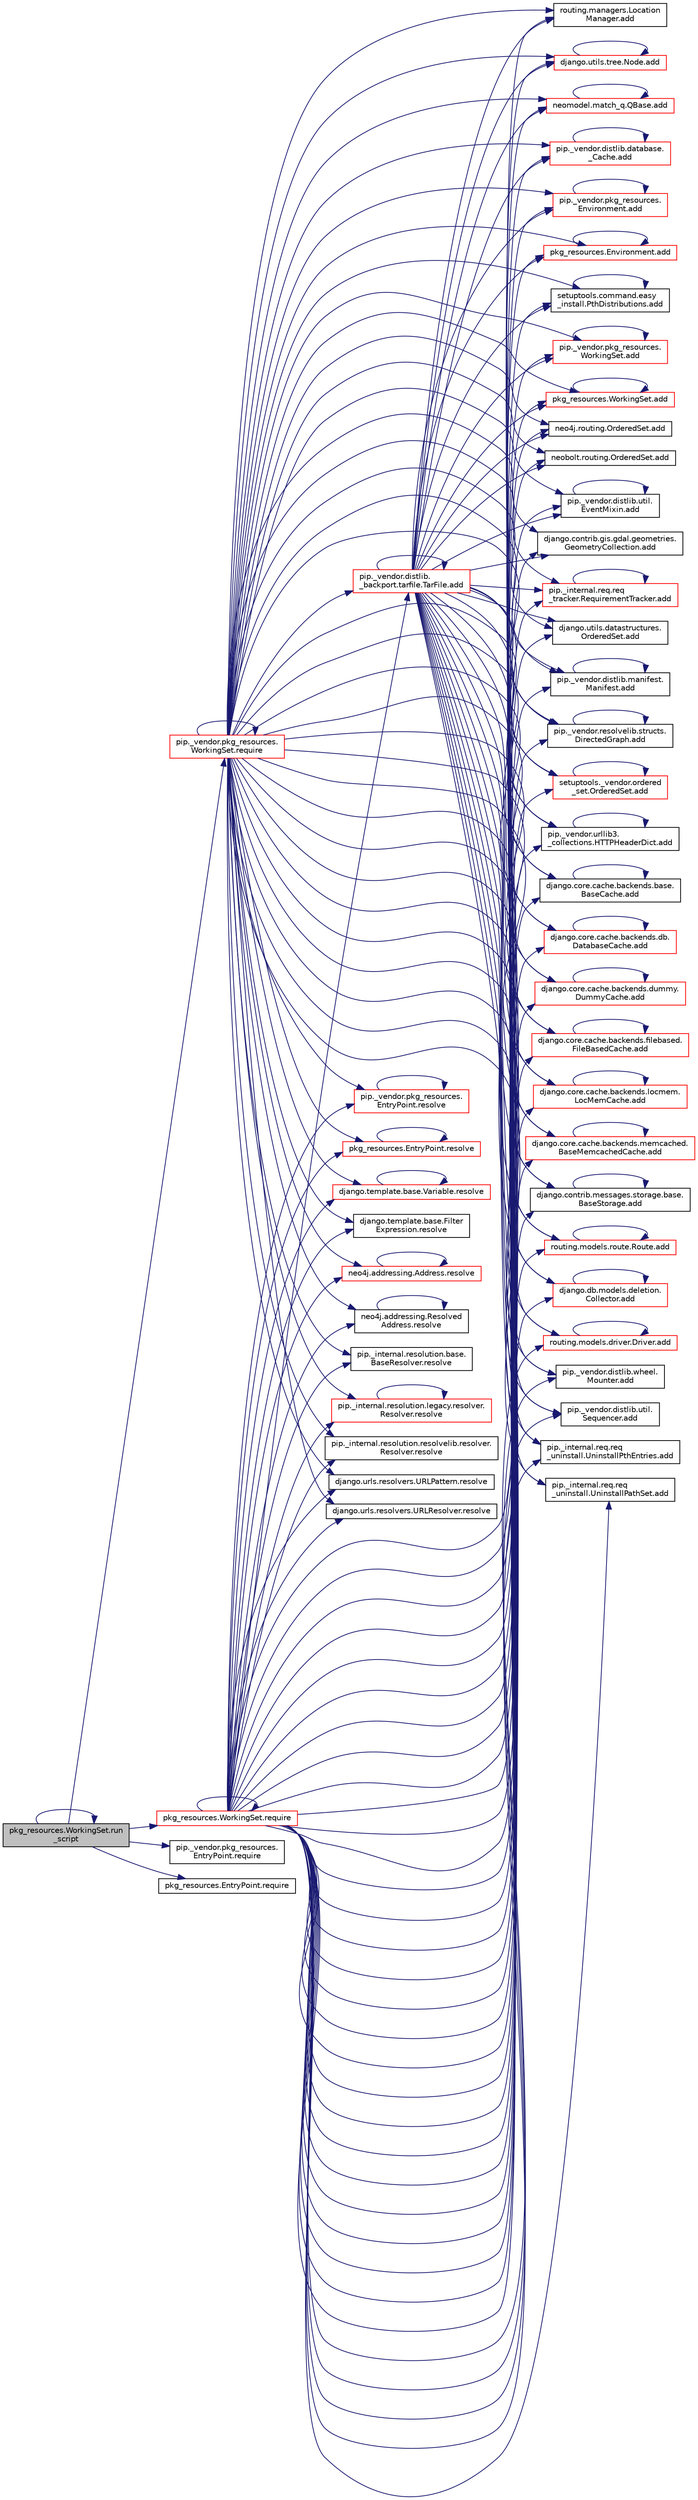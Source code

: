 digraph "pkg_resources.WorkingSet.run_script"
{
 // LATEX_PDF_SIZE
  edge [fontname="Helvetica",fontsize="10",labelfontname="Helvetica",labelfontsize="10"];
  node [fontname="Helvetica",fontsize="10",shape=record];
  rankdir="LR";
  Node1 [label="pkg_resources.WorkingSet.run\l_script",height=0.2,width=0.4,color="black", fillcolor="grey75", style="filled", fontcolor="black",tooltip=" "];
  Node1 -> Node2 [color="midnightblue",fontsize="10",style="solid",fontname="Helvetica"];
  Node2 [label="pip._vendor.pkg_resources.\lWorkingSet.require",height=0.2,width=0.4,color="red", fillcolor="white", style="filled",URL="$da/d4f/classpip_1_1__vendor_1_1pkg__resources_1_1_working_set.html#a3e06498f30579d47e25fffe036206a80",tooltip=" "];
  Node2 -> Node3 [color="midnightblue",fontsize="10",style="solid",fontname="Helvetica"];
  Node3 [label="routing.managers.Location\lManager.add",height=0.2,width=0.4,color="black", fillcolor="white", style="filled",URL="$d4/d05/classrouting_1_1managers_1_1_location_manager.html#a0e379ba61e042a6233a6a213622126f8",tooltip=" "];
  Node2 -> Node4 [color="midnightblue",fontsize="10",style="solid",fontname="Helvetica"];
  Node4 [label="django.utils.tree.Node.add",height=0.2,width=0.4,color="red", fillcolor="white", style="filled",URL="$d3/d76/classdjango_1_1utils_1_1tree_1_1_node.html#ae1010ad26ddf8dc21be829eacb2914c6",tooltip=" "];
  Node4 -> Node4 [color="midnightblue",fontsize="10",style="solid",fontname="Helvetica"];
  Node2 -> Node7 [color="midnightblue",fontsize="10",style="solid",fontname="Helvetica"];
  Node7 [label="neomodel.match_q.QBase.add",height=0.2,width=0.4,color="red", fillcolor="white", style="filled",URL="$de/dc8/classneomodel_1_1match__q_1_1_q_base.html#ad73a352adfb8d3f824a02307054b89e6",tooltip=" "];
  Node7 -> Node7 [color="midnightblue",fontsize="10",style="solid",fontname="Helvetica"];
  Node2 -> Node8 [color="midnightblue",fontsize="10",style="solid",fontname="Helvetica"];
  Node8 [label="pip._vendor.distlib.database.\l_Cache.add",height=0.2,width=0.4,color="red", fillcolor="white", style="filled",URL="$d8/dcd/classpip_1_1__vendor_1_1distlib_1_1database_1_1___cache.html#a98296c2e1af8395fc035df3fdfc400fc",tooltip=" "];
  Node8 -> Node8 [color="midnightblue",fontsize="10",style="solid",fontname="Helvetica"];
  Node2 -> Node115 [color="midnightblue",fontsize="10",style="solid",fontname="Helvetica"];
  Node115 [label="pip._vendor.pkg_resources.\lEnvironment.add",height=0.2,width=0.4,color="red", fillcolor="white", style="filled",URL="$de/d79/classpip_1_1__vendor_1_1pkg__resources_1_1_environment.html#a81284f46d9fa7b21a5f9a4e710fe80cf",tooltip=" "];
  Node115 -> Node115 [color="midnightblue",fontsize="10",style="solid",fontname="Helvetica"];
  Node2 -> Node121 [color="midnightblue",fontsize="10",style="solid",fontname="Helvetica"];
  Node121 [label="pkg_resources.Environment.add",height=0.2,width=0.4,color="red", fillcolor="white", style="filled",URL="$dd/d81/classpkg__resources_1_1_environment.html#a0ba8999abdb4cbc7a1965766560197fc",tooltip=" "];
  Node121 -> Node121 [color="midnightblue",fontsize="10",style="solid",fontname="Helvetica"];
  Node2 -> Node122 [color="midnightblue",fontsize="10",style="solid",fontname="Helvetica"];
  Node122 [label="setuptools.command.easy\l_install.PthDistributions.add",height=0.2,width=0.4,color="black", fillcolor="white", style="filled",URL="$d2/d49/classsetuptools_1_1command_1_1easy__install_1_1_pth_distributions.html#a9225a5df3c1a4af13a45aa4d92e83cbf",tooltip=" "];
  Node122 -> Node122 [color="midnightblue",fontsize="10",style="solid",fontname="Helvetica"];
  Node2 -> Node123 [color="midnightblue",fontsize="10",style="solid",fontname="Helvetica"];
  Node123 [label="pip._vendor.pkg_resources.\lWorkingSet.add",height=0.2,width=0.4,color="red", fillcolor="white", style="filled",URL="$da/d4f/classpip_1_1__vendor_1_1pkg__resources_1_1_working_set.html#a721315d2a4a0a3ead71bf8d1b83261ce",tooltip=" "];
  Node123 -> Node123 [color="midnightblue",fontsize="10",style="solid",fontname="Helvetica"];
  Node2 -> Node126 [color="midnightblue",fontsize="10",style="solid",fontname="Helvetica"];
  Node126 [label="pkg_resources.WorkingSet.add",height=0.2,width=0.4,color="red", fillcolor="white", style="filled",URL="$d5/d96/classpkg__resources_1_1_working_set.html#ab12bd19b39a01d6013544ab543401a16",tooltip=" "];
  Node126 -> Node126 [color="midnightblue",fontsize="10",style="solid",fontname="Helvetica"];
  Node2 -> Node127 [color="midnightblue",fontsize="10",style="solid",fontname="Helvetica"];
  Node127 [label="neo4j.routing.OrderedSet.add",height=0.2,width=0.4,color="black", fillcolor="white", style="filled",URL="$da/d21/classneo4j_1_1routing_1_1_ordered_set.html#afe936373bcfa8bfbc9393f93c2412ec3",tooltip=" "];
  Node2 -> Node128 [color="midnightblue",fontsize="10",style="solid",fontname="Helvetica"];
  Node128 [label="neobolt.routing.OrderedSet.add",height=0.2,width=0.4,color="black", fillcolor="white", style="filled",URL="$de/d18/classneobolt_1_1routing_1_1_ordered_set.html#aab9d20be2357ea7f0a95de4b0e0ee03f",tooltip=" "];
  Node2 -> Node129 [color="midnightblue",fontsize="10",style="solid",fontname="Helvetica"];
  Node129 [label="pip._vendor.distlib.util.\lEventMixin.add",height=0.2,width=0.4,color="black", fillcolor="white", style="filled",URL="$d8/d44/classpip_1_1__vendor_1_1distlib_1_1util_1_1_event_mixin.html#a59395574411aaf4383687b2d5b0b9acd",tooltip=" "];
  Node129 -> Node129 [color="midnightblue",fontsize="10",style="solid",fontname="Helvetica"];
  Node2 -> Node130 [color="midnightblue",fontsize="10",style="solid",fontname="Helvetica"];
  Node130 [label="django.contrib.gis.gdal.geometries.\lGeometryCollection.add",height=0.2,width=0.4,color="black", fillcolor="white", style="filled",URL="$d3/d4a/classdjango_1_1contrib_1_1gis_1_1gdal_1_1geometries_1_1_geometry_collection.html#a91315ad82c5f1b0bbbeff54452af8fc0",tooltip=" "];
  Node2 -> Node131 [color="midnightblue",fontsize="10",style="solid",fontname="Helvetica"];
  Node131 [label="pip._internal.req.req\l_tracker.RequirementTracker.add",height=0.2,width=0.4,color="red", fillcolor="white", style="filled",URL="$da/d8b/classpip_1_1__internal_1_1req_1_1req__tracker_1_1_requirement_tracker.html#a4df47a583509cf0796bfdb2f9f7eac50",tooltip=" "];
  Node131 -> Node131 [color="midnightblue",fontsize="10",style="solid",fontname="Helvetica"];
  Node2 -> Node133 [color="midnightblue",fontsize="10",style="solid",fontname="Helvetica"];
  Node133 [label="django.utils.datastructures.\lOrderedSet.add",height=0.2,width=0.4,color="black", fillcolor="white", style="filled",URL="$df/d5d/classdjango_1_1utils_1_1datastructures_1_1_ordered_set.html#a3ad74fccaf1a0e2c616fba79fa20151a",tooltip=" "];
  Node2 -> Node134 [color="midnightblue",fontsize="10",style="solid",fontname="Helvetica"];
  Node134 [label="pip._vendor.distlib.manifest.\lManifest.add",height=0.2,width=0.4,color="black", fillcolor="white", style="filled",URL="$d2/d05/classpip_1_1__vendor_1_1distlib_1_1manifest_1_1_manifest.html#adb54bd095e16a9e59e0e674bd4808dad",tooltip=" "];
  Node134 -> Node134 [color="midnightblue",fontsize="10",style="solid",fontname="Helvetica"];
  Node2 -> Node135 [color="midnightblue",fontsize="10",style="solid",fontname="Helvetica"];
  Node135 [label="pip._vendor.resolvelib.structs.\lDirectedGraph.add",height=0.2,width=0.4,color="black", fillcolor="white", style="filled",URL="$df/de0/classpip_1_1__vendor_1_1resolvelib_1_1structs_1_1_directed_graph.html#a265181f1e6893b0836a8f01b10ac3a62",tooltip=" "];
  Node135 -> Node135 [color="midnightblue",fontsize="10",style="solid",fontname="Helvetica"];
  Node2 -> Node136 [color="midnightblue",fontsize="10",style="solid",fontname="Helvetica"];
  Node136 [label="setuptools._vendor.ordered\l_set.OrderedSet.add",height=0.2,width=0.4,color="red", fillcolor="white", style="filled",URL="$d0/d40/classsetuptools_1_1__vendor_1_1ordered__set_1_1_ordered_set.html#af53bf94a4162a3a93f25d7ccbe8bb7a2",tooltip=" "];
  Node136 -> Node136 [color="midnightblue",fontsize="10",style="solid",fontname="Helvetica"];
  Node2 -> Node476 [color="midnightblue",fontsize="10",style="solid",fontname="Helvetica"];
  Node476 [label="pip._vendor.urllib3.\l_collections.HTTPHeaderDict.add",height=0.2,width=0.4,color="black", fillcolor="white", style="filled",URL="$d8/dc7/classpip_1_1__vendor_1_1urllib3_1_1__collections_1_1_h_t_t_p_header_dict.html#a935f3bc67583fcae60019eb5faa0bcb1",tooltip=" "];
  Node476 -> Node476 [color="midnightblue",fontsize="10",style="solid",fontname="Helvetica"];
  Node2 -> Node477 [color="midnightblue",fontsize="10",style="solid",fontname="Helvetica"];
  Node477 [label="django.core.cache.backends.base.\lBaseCache.add",height=0.2,width=0.4,color="black", fillcolor="white", style="filled",URL="$d0/d87/classdjango_1_1core_1_1cache_1_1backends_1_1base_1_1_base_cache.html#a679d245e061f2a0d85d12504c857b935",tooltip=" "];
  Node477 -> Node477 [color="midnightblue",fontsize="10",style="solid",fontname="Helvetica"];
  Node2 -> Node478 [color="midnightblue",fontsize="10",style="solid",fontname="Helvetica"];
  Node478 [label="django.core.cache.backends.db.\lDatabaseCache.add",height=0.2,width=0.4,color="red", fillcolor="white", style="filled",URL="$d7/dcb/classdjango_1_1core_1_1cache_1_1backends_1_1db_1_1_database_cache.html#ae245db38b54f728e450264e5701c6b52",tooltip=" "];
  Node478 -> Node478 [color="midnightblue",fontsize="10",style="solid",fontname="Helvetica"];
  Node2 -> Node479 [color="midnightblue",fontsize="10",style="solid",fontname="Helvetica"];
  Node479 [label="django.core.cache.backends.dummy.\lDummyCache.add",height=0.2,width=0.4,color="red", fillcolor="white", style="filled",URL="$d6/db9/classdjango_1_1core_1_1cache_1_1backends_1_1dummy_1_1_dummy_cache.html#a01b7633a8c2530f33d4bb79fed4425dd",tooltip=" "];
  Node479 -> Node479 [color="midnightblue",fontsize="10",style="solid",fontname="Helvetica"];
  Node2 -> Node480 [color="midnightblue",fontsize="10",style="solid",fontname="Helvetica"];
  Node480 [label="django.core.cache.backends.filebased.\lFileBasedCache.add",height=0.2,width=0.4,color="red", fillcolor="white", style="filled",URL="$df/d01/classdjango_1_1core_1_1cache_1_1backends_1_1filebased_1_1_file_based_cache.html#a7f0e943dd6ee88a23c32829de3cc0325",tooltip=" "];
  Node480 -> Node480 [color="midnightblue",fontsize="10",style="solid",fontname="Helvetica"];
  Node2 -> Node2791 [color="midnightblue",fontsize="10",style="solid",fontname="Helvetica"];
  Node2791 [label="django.core.cache.backends.locmem.\lLocMemCache.add",height=0.2,width=0.4,color="red", fillcolor="white", style="filled",URL="$de/d7d/classdjango_1_1core_1_1cache_1_1backends_1_1locmem_1_1_loc_mem_cache.html#ab05195df25c098785f41338732f157ec",tooltip=" "];
  Node2791 -> Node2791 [color="midnightblue",fontsize="10",style="solid",fontname="Helvetica"];
  Node2 -> Node2792 [color="midnightblue",fontsize="10",style="solid",fontname="Helvetica"];
  Node2792 [label="django.core.cache.backends.memcached.\lBaseMemcachedCache.add",height=0.2,width=0.4,color="red", fillcolor="white", style="filled",URL="$d3/d36/classdjango_1_1core_1_1cache_1_1backends_1_1memcached_1_1_base_memcached_cache.html#a90346e1cd24f09ee4cb5e97be36a2419",tooltip=" "];
  Node2792 -> Node2792 [color="midnightblue",fontsize="10",style="solid",fontname="Helvetica"];
  Node2 -> Node2793 [color="midnightblue",fontsize="10",style="solid",fontname="Helvetica"];
  Node2793 [label="django.contrib.messages.storage.base.\lBaseStorage.add",height=0.2,width=0.4,color="black", fillcolor="white", style="filled",URL="$dc/dc3/classdjango_1_1contrib_1_1messages_1_1storage_1_1base_1_1_base_storage.html#aa2e55d80cb65abddd84d34025f2cb417",tooltip=" "];
  Node2793 -> Node2793 [color="midnightblue",fontsize="10",style="solid",fontname="Helvetica"];
  Node2 -> Node2794 [color="midnightblue",fontsize="10",style="solid",fontname="Helvetica"];
  Node2794 [label="routing.models.route.Route.add",height=0.2,width=0.4,color="red", fillcolor="white", style="filled",URL="$db/dfb/classrouting_1_1models_1_1route_1_1_route.html#a97840f5aedec5f8e9b9695af213ed01c",tooltip=" "];
  Node2794 -> Node2794 [color="midnightblue",fontsize="10",style="solid",fontname="Helvetica"];
  Node2 -> Node2800 [color="midnightblue",fontsize="10",style="solid",fontname="Helvetica"];
  Node2800 [label="pip._vendor.distlib.\l_backport.tarfile.TarFile.add",height=0.2,width=0.4,color="red", fillcolor="white", style="filled",URL="$d7/d1d/classpip_1_1__vendor_1_1distlib_1_1__backport_1_1tarfile_1_1_tar_file.html#a79067a66314d66032cb43144c54355a2",tooltip=" "];
  Node2800 -> Node3 [color="midnightblue",fontsize="10",style="solid",fontname="Helvetica"];
  Node2800 -> Node4 [color="midnightblue",fontsize="10",style="solid",fontname="Helvetica"];
  Node2800 -> Node7 [color="midnightblue",fontsize="10",style="solid",fontname="Helvetica"];
  Node2800 -> Node8 [color="midnightblue",fontsize="10",style="solid",fontname="Helvetica"];
  Node2800 -> Node115 [color="midnightblue",fontsize="10",style="solid",fontname="Helvetica"];
  Node2800 -> Node121 [color="midnightblue",fontsize="10",style="solid",fontname="Helvetica"];
  Node2800 -> Node122 [color="midnightblue",fontsize="10",style="solid",fontname="Helvetica"];
  Node2800 -> Node123 [color="midnightblue",fontsize="10",style="solid",fontname="Helvetica"];
  Node2800 -> Node126 [color="midnightblue",fontsize="10",style="solid",fontname="Helvetica"];
  Node2800 -> Node127 [color="midnightblue",fontsize="10",style="solid",fontname="Helvetica"];
  Node2800 -> Node128 [color="midnightblue",fontsize="10",style="solid",fontname="Helvetica"];
  Node2800 -> Node129 [color="midnightblue",fontsize="10",style="solid",fontname="Helvetica"];
  Node2800 -> Node130 [color="midnightblue",fontsize="10",style="solid",fontname="Helvetica"];
  Node2800 -> Node131 [color="midnightblue",fontsize="10",style="solid",fontname="Helvetica"];
  Node2800 -> Node133 [color="midnightblue",fontsize="10",style="solid",fontname="Helvetica"];
  Node2800 -> Node134 [color="midnightblue",fontsize="10",style="solid",fontname="Helvetica"];
  Node2800 -> Node135 [color="midnightblue",fontsize="10",style="solid",fontname="Helvetica"];
  Node2800 -> Node136 [color="midnightblue",fontsize="10",style="solid",fontname="Helvetica"];
  Node2800 -> Node476 [color="midnightblue",fontsize="10",style="solid",fontname="Helvetica"];
  Node2800 -> Node477 [color="midnightblue",fontsize="10",style="solid",fontname="Helvetica"];
  Node2800 -> Node478 [color="midnightblue",fontsize="10",style="solid",fontname="Helvetica"];
  Node2800 -> Node479 [color="midnightblue",fontsize="10",style="solid",fontname="Helvetica"];
  Node2800 -> Node480 [color="midnightblue",fontsize="10",style="solid",fontname="Helvetica"];
  Node2800 -> Node2791 [color="midnightblue",fontsize="10",style="solid",fontname="Helvetica"];
  Node2800 -> Node2792 [color="midnightblue",fontsize="10",style="solid",fontname="Helvetica"];
  Node2800 -> Node2793 [color="midnightblue",fontsize="10",style="solid",fontname="Helvetica"];
  Node2800 -> Node2794 [color="midnightblue",fontsize="10",style="solid",fontname="Helvetica"];
  Node2800 -> Node2800 [color="midnightblue",fontsize="10",style="solid",fontname="Helvetica"];
  Node2800 -> Node2690 [color="midnightblue",fontsize="10",style="solid",fontname="Helvetica"];
  Node2690 [label="django.db.models.deletion.\lCollector.add",height=0.2,width=0.4,color="red", fillcolor="white", style="filled",URL="$d8/dc4/classdjango_1_1db_1_1models_1_1deletion_1_1_collector.html#a2e66eee1ed9ec529113eef52ba355012",tooltip=" "];
  Node2690 -> Node2690 [color="midnightblue",fontsize="10",style="solid",fontname="Helvetica"];
  Node2800 -> Node2802 [color="midnightblue",fontsize="10",style="solid",fontname="Helvetica"];
  Node2802 [label="routing.models.driver.Driver.add",height=0.2,width=0.4,color="red", fillcolor="white", style="filled",URL="$d7/d2c/classrouting_1_1models_1_1driver_1_1_driver.html#a0e48eeca99a80e35e50d37d403abf1aa",tooltip=" "];
  Node2802 -> Node2802 [color="midnightblue",fontsize="10",style="solid",fontname="Helvetica"];
  Node2800 -> Node3405 [color="midnightblue",fontsize="10",style="solid",fontname="Helvetica"];
  Node3405 [label="pip._vendor.distlib.wheel.\lMounter.add",height=0.2,width=0.4,color="black", fillcolor="white", style="filled",URL="$df/dac/classpip_1_1__vendor_1_1distlib_1_1wheel_1_1_mounter.html#ac9bb94a1cb0d08a857ec40c605a94b63",tooltip=" "];
  Node2800 -> Node3406 [color="midnightblue",fontsize="10",style="solid",fontname="Helvetica"];
  Node3406 [label="pip._vendor.distlib.util.\lSequencer.add",height=0.2,width=0.4,color="black", fillcolor="white", style="filled",URL="$d4/d7c/classpip_1_1__vendor_1_1distlib_1_1util_1_1_sequencer.html#a233a50f436076c741b223f7fe801f53e",tooltip=" "];
  Node2800 -> Node3407 [color="midnightblue",fontsize="10",style="solid",fontname="Helvetica"];
  Node3407 [label="pip._internal.req.req\l_uninstall.UninstallPthEntries.add",height=0.2,width=0.4,color="black", fillcolor="white", style="filled",URL="$d2/d2a/classpip_1_1__internal_1_1req_1_1req__uninstall_1_1_uninstall_pth_entries.html#a546056a6e92dc6cb8ce9606ec9f1b5a4",tooltip=" "];
  Node2800 -> Node3408 [color="midnightblue",fontsize="10",style="solid",fontname="Helvetica"];
  Node3408 [label="pip._internal.req.req\l_uninstall.UninstallPathSet.add",height=0.2,width=0.4,color="black", fillcolor="white", style="filled",URL="$d9/d6e/classpip_1_1__internal_1_1req_1_1req__uninstall_1_1_uninstall_path_set.html#ad34a919f45b9c89e6b0d59ec0d24ba4c",tooltip=" "];
  Node2 -> Node2690 [color="midnightblue",fontsize="10",style="solid",fontname="Helvetica"];
  Node2 -> Node2802 [color="midnightblue",fontsize="10",style="solid",fontname="Helvetica"];
  Node2 -> Node3405 [color="midnightblue",fontsize="10",style="solid",fontname="Helvetica"];
  Node2 -> Node3406 [color="midnightblue",fontsize="10",style="solid",fontname="Helvetica"];
  Node2 -> Node3407 [color="midnightblue",fontsize="10",style="solid",fontname="Helvetica"];
  Node2 -> Node3408 [color="midnightblue",fontsize="10",style="solid",fontname="Helvetica"];
  Node2 -> Node2 [color="midnightblue",fontsize="10",style="solid",fontname="Helvetica"];
  Node2 -> Node5533 [color="midnightblue",fontsize="10",style="solid",fontname="Helvetica"];
  Node5533 [label="pip._vendor.pkg_resources.\lEntryPoint.resolve",height=0.2,width=0.4,color="red", fillcolor="white", style="filled",URL="$dc/d51/classpip_1_1__vendor_1_1pkg__resources_1_1_entry_point.html#a2d3a69e49b7173249cc45c746af895d9",tooltip=" "];
  Node5533 -> Node5533 [color="midnightblue",fontsize="10",style="solid",fontname="Helvetica"];
  Node2 -> Node5534 [color="midnightblue",fontsize="10",style="solid",fontname="Helvetica"];
  Node5534 [label="pkg_resources.EntryPoint.resolve",height=0.2,width=0.4,color="red", fillcolor="white", style="filled",URL="$de/dfa/classpkg__resources_1_1_entry_point.html#a8c0fa0efa7012aab6b5711f0932bac9a",tooltip=" "];
  Node5534 -> Node5534 [color="midnightblue",fontsize="10",style="solid",fontname="Helvetica"];
  Node2 -> Node5535 [color="midnightblue",fontsize="10",style="solid",fontname="Helvetica"];
  Node5535 [label="django.template.base.Variable.resolve",height=0.2,width=0.4,color="red", fillcolor="white", style="filled",URL="$d8/dfe/classdjango_1_1template_1_1base_1_1_variable.html#a8cea146385045c54636dda614f6803ed",tooltip=" "];
  Node5535 -> Node5535 [color="midnightblue",fontsize="10",style="solid",fontname="Helvetica"];
  Node2 -> Node5539 [color="midnightblue",fontsize="10",style="solid",fontname="Helvetica"];
  Node5539 [label="django.template.base.Filter\lExpression.resolve",height=0.2,width=0.4,color="black", fillcolor="white", style="filled",URL="$d8/dcb/classdjango_1_1template_1_1base_1_1_filter_expression.html#a6684c886d90853c739bad98e6a771771",tooltip=" "];
  Node2 -> Node5540 [color="midnightblue",fontsize="10",style="solid",fontname="Helvetica"];
  Node5540 [label="neo4j.addressing.Address.resolve",height=0.2,width=0.4,color="red", fillcolor="white", style="filled",URL="$dd/da4/classneo4j_1_1addressing_1_1_address.html#a993a899ac3d7360cac742bfadc278902",tooltip=" "];
  Node5540 -> Node5540 [color="midnightblue",fontsize="10",style="solid",fontname="Helvetica"];
  Node2 -> Node5542 [color="midnightblue",fontsize="10",style="solid",fontname="Helvetica"];
  Node5542 [label="neo4j.addressing.Resolved\lAddress.resolve",height=0.2,width=0.4,color="black", fillcolor="white", style="filled",URL="$db/ddf/classneo4j_1_1addressing_1_1_resolved_address.html#a7468b0fdf98fb09bbfc83a696be3ff90",tooltip=" "];
  Node5542 -> Node5542 [color="midnightblue",fontsize="10",style="solid",fontname="Helvetica"];
  Node2 -> Node5543 [color="midnightblue",fontsize="10",style="solid",fontname="Helvetica"];
  Node5543 [label="pip._internal.resolution.base.\lBaseResolver.resolve",height=0.2,width=0.4,color="black", fillcolor="white", style="filled",URL="$da/d7d/classpip_1_1__internal_1_1resolution_1_1base_1_1_base_resolver.html#a6543e273c7e6dca0ae95a5c3f3792d64",tooltip=" "];
  Node2 -> Node5544 [color="midnightblue",fontsize="10",style="solid",fontname="Helvetica"];
  Node5544 [label="pip._internal.resolution.legacy.resolver.\lResolver.resolve",height=0.2,width=0.4,color="red", fillcolor="white", style="filled",URL="$db/d5b/classpip_1_1__internal_1_1resolution_1_1legacy_1_1resolver_1_1_resolver.html#ab3d8e771687f08dc1861a9acdc60b9ee",tooltip=" "];
  Node5544 -> Node5544 [color="midnightblue",fontsize="10",style="solid",fontname="Helvetica"];
  Node2 -> Node5553 [color="midnightblue",fontsize="10",style="solid",fontname="Helvetica"];
  Node5553 [label="pip._internal.resolution.resolvelib.resolver.\lResolver.resolve",height=0.2,width=0.4,color="black", fillcolor="white", style="filled",URL="$dc/de9/classpip_1_1__internal_1_1resolution_1_1resolvelib_1_1resolver_1_1_resolver.html#adaeb803ba5f61621f03122bb37856c9a",tooltip=" "];
  Node2 -> Node5554 [color="midnightblue",fontsize="10",style="solid",fontname="Helvetica"];
  Node5554 [label="django.urls.resolvers.URLPattern.resolve",height=0.2,width=0.4,color="black", fillcolor="white", style="filled",URL="$d2/de6/classdjango_1_1urls_1_1resolvers_1_1_u_r_l_pattern.html#a196bb77e3e3c760c59d06976a0b9d268",tooltip=" "];
  Node2 -> Node5555 [color="midnightblue",fontsize="10",style="solid",fontname="Helvetica"];
  Node5555 [label="django.urls.resolvers.URLResolver.resolve",height=0.2,width=0.4,color="black", fillcolor="white", style="filled",URL="$de/d00/classdjango_1_1urls_1_1resolvers_1_1_u_r_l_resolver.html#ac5483e09475f4b86cbfc5f894e8fb1aa",tooltip=" "];
  Node1 -> Node5562 [color="midnightblue",fontsize="10",style="solid",fontname="Helvetica"];
  Node5562 [label="pkg_resources.WorkingSet.require",height=0.2,width=0.4,color="red", fillcolor="white", style="filled",URL="$d5/d96/classpkg__resources_1_1_working_set.html#a335262cb577b8fa37a8fa92cff024cf9",tooltip=" "];
  Node5562 -> Node3 [color="midnightblue",fontsize="10",style="solid",fontname="Helvetica"];
  Node5562 -> Node4 [color="midnightblue",fontsize="10",style="solid",fontname="Helvetica"];
  Node5562 -> Node7 [color="midnightblue",fontsize="10",style="solid",fontname="Helvetica"];
  Node5562 -> Node8 [color="midnightblue",fontsize="10",style="solid",fontname="Helvetica"];
  Node5562 -> Node115 [color="midnightblue",fontsize="10",style="solid",fontname="Helvetica"];
  Node5562 -> Node121 [color="midnightblue",fontsize="10",style="solid",fontname="Helvetica"];
  Node5562 -> Node122 [color="midnightblue",fontsize="10",style="solid",fontname="Helvetica"];
  Node5562 -> Node123 [color="midnightblue",fontsize="10",style="solid",fontname="Helvetica"];
  Node5562 -> Node126 [color="midnightblue",fontsize="10",style="solid",fontname="Helvetica"];
  Node5562 -> Node127 [color="midnightblue",fontsize="10",style="solid",fontname="Helvetica"];
  Node5562 -> Node128 [color="midnightblue",fontsize="10",style="solid",fontname="Helvetica"];
  Node5562 -> Node129 [color="midnightblue",fontsize="10",style="solid",fontname="Helvetica"];
  Node5562 -> Node130 [color="midnightblue",fontsize="10",style="solid",fontname="Helvetica"];
  Node5562 -> Node131 [color="midnightblue",fontsize="10",style="solid",fontname="Helvetica"];
  Node5562 -> Node133 [color="midnightblue",fontsize="10",style="solid",fontname="Helvetica"];
  Node5562 -> Node134 [color="midnightblue",fontsize="10",style="solid",fontname="Helvetica"];
  Node5562 -> Node135 [color="midnightblue",fontsize="10",style="solid",fontname="Helvetica"];
  Node5562 -> Node136 [color="midnightblue",fontsize="10",style="solid",fontname="Helvetica"];
  Node5562 -> Node476 [color="midnightblue",fontsize="10",style="solid",fontname="Helvetica"];
  Node5562 -> Node477 [color="midnightblue",fontsize="10",style="solid",fontname="Helvetica"];
  Node5562 -> Node478 [color="midnightblue",fontsize="10",style="solid",fontname="Helvetica"];
  Node5562 -> Node479 [color="midnightblue",fontsize="10",style="solid",fontname="Helvetica"];
  Node5562 -> Node480 [color="midnightblue",fontsize="10",style="solid",fontname="Helvetica"];
  Node5562 -> Node2791 [color="midnightblue",fontsize="10",style="solid",fontname="Helvetica"];
  Node5562 -> Node2792 [color="midnightblue",fontsize="10",style="solid",fontname="Helvetica"];
  Node5562 -> Node2793 [color="midnightblue",fontsize="10",style="solid",fontname="Helvetica"];
  Node5562 -> Node2794 [color="midnightblue",fontsize="10",style="solid",fontname="Helvetica"];
  Node5562 -> Node2800 [color="midnightblue",fontsize="10",style="solid",fontname="Helvetica"];
  Node5562 -> Node2690 [color="midnightblue",fontsize="10",style="solid",fontname="Helvetica"];
  Node5562 -> Node2802 [color="midnightblue",fontsize="10",style="solid",fontname="Helvetica"];
  Node5562 -> Node3405 [color="midnightblue",fontsize="10",style="solid",fontname="Helvetica"];
  Node5562 -> Node3406 [color="midnightblue",fontsize="10",style="solid",fontname="Helvetica"];
  Node5562 -> Node3407 [color="midnightblue",fontsize="10",style="solid",fontname="Helvetica"];
  Node5562 -> Node3408 [color="midnightblue",fontsize="10",style="solid",fontname="Helvetica"];
  Node5562 -> Node5562 [color="midnightblue",fontsize="10",style="solid",fontname="Helvetica"];
  Node5562 -> Node5533 [color="midnightblue",fontsize="10",style="solid",fontname="Helvetica"];
  Node5562 -> Node5534 [color="midnightblue",fontsize="10",style="solid",fontname="Helvetica"];
  Node5562 -> Node5535 [color="midnightblue",fontsize="10",style="solid",fontname="Helvetica"];
  Node5562 -> Node5539 [color="midnightblue",fontsize="10",style="solid",fontname="Helvetica"];
  Node5562 -> Node5540 [color="midnightblue",fontsize="10",style="solid",fontname="Helvetica"];
  Node5562 -> Node5542 [color="midnightblue",fontsize="10",style="solid",fontname="Helvetica"];
  Node5562 -> Node5543 [color="midnightblue",fontsize="10",style="solid",fontname="Helvetica"];
  Node5562 -> Node5544 [color="midnightblue",fontsize="10",style="solid",fontname="Helvetica"];
  Node5562 -> Node5553 [color="midnightblue",fontsize="10",style="solid",fontname="Helvetica"];
  Node5562 -> Node5554 [color="midnightblue",fontsize="10",style="solid",fontname="Helvetica"];
  Node5562 -> Node5555 [color="midnightblue",fontsize="10",style="solid",fontname="Helvetica"];
  Node1 -> Node5563 [color="midnightblue",fontsize="10",style="solid",fontname="Helvetica"];
  Node5563 [label="pip._vendor.pkg_resources.\lEntryPoint.require",height=0.2,width=0.4,color="black", fillcolor="white", style="filled",URL="$dc/d51/classpip_1_1__vendor_1_1pkg__resources_1_1_entry_point.html#af0ed84af1bbc41216a78c9108171a678",tooltip=" "];
  Node1 -> Node5564 [color="midnightblue",fontsize="10",style="solid",fontname="Helvetica"];
  Node5564 [label="pkg_resources.EntryPoint.require",height=0.2,width=0.4,color="black", fillcolor="white", style="filled",URL="$de/dfa/classpkg__resources_1_1_entry_point.html#a49ea4be9e415eb29e8d256e90097a665",tooltip=" "];
  Node1 -> Node1 [color="midnightblue",fontsize="10",style="solid",fontname="Helvetica"];
}
